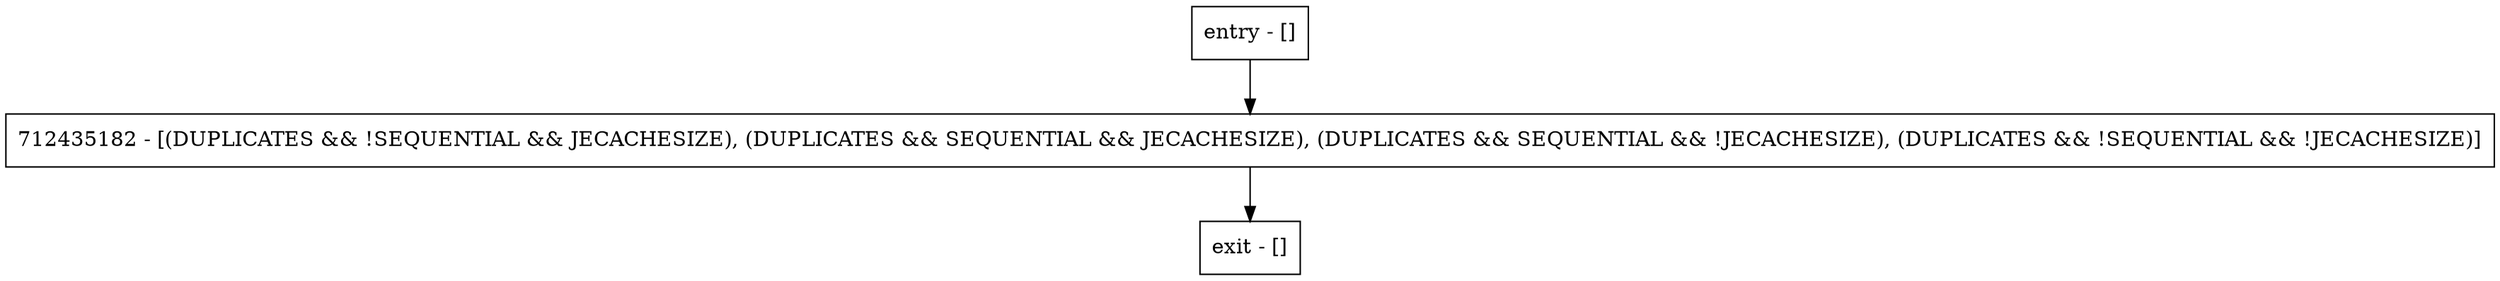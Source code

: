 digraph compare {
node [shape=record];
entry [label="entry - []"];
exit [label="exit - []"];
712435182 [label="712435182 - [(DUPLICATES && !SEQUENTIAL && JECACHESIZE), (DUPLICATES && SEQUENTIAL && JECACHESIZE), (DUPLICATES && SEQUENTIAL && !JECACHESIZE), (DUPLICATES && !SEQUENTIAL && !JECACHESIZE)]"];
entry;
exit;
entry -> 712435182;
712435182 -> exit;
}
